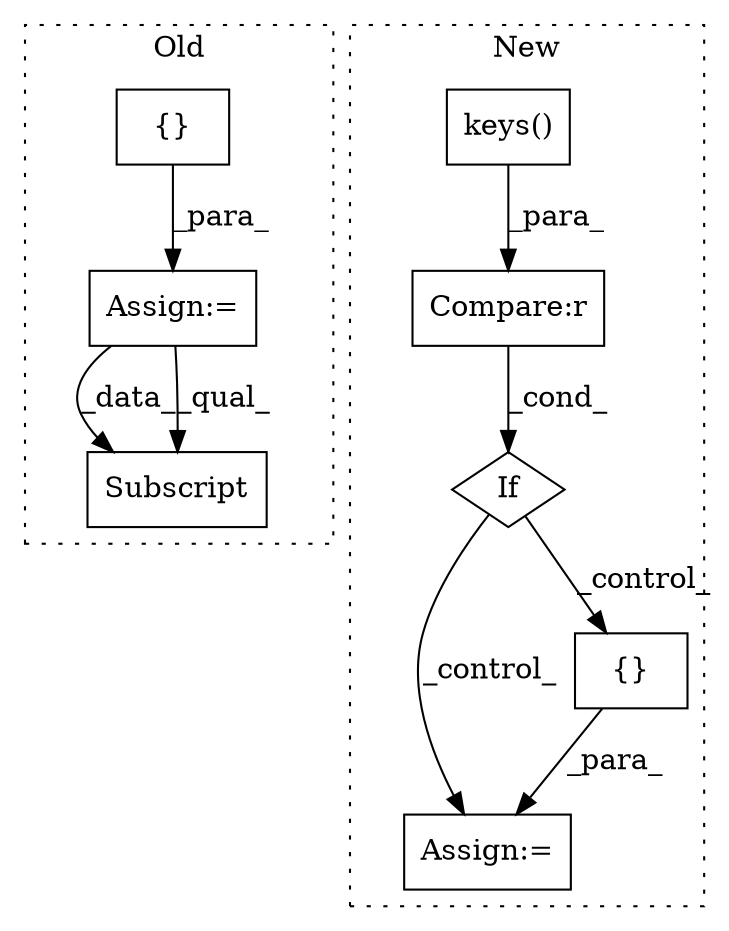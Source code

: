 digraph G {
subgraph cluster0 {
1 [label="{}" a="95" s="2267,2284" l="18,1" shape="box"];
3 [label="Assign:=" a="68" s="2264" l="3" shape="box"];
7 [label="Subscript" a="63" s="2700,0" l="34,0" shape="box"];
label = "Old";
style="dotted";
}
subgraph cluster1 {
2 [label="keys()" a="75" s="2785" l="21" shape="box"];
4 [label="If" a="96" s="2766" l="3" shape="diamond"];
5 [label="Compare:r" a="40" s="2769" l="37" shape="box"];
6 [label="Assign:=" a="68" s="2931" l="3" shape="box"];
8 [label="{}" a="95" s="2934,2979" l="46,1" shape="box"];
label = "New";
style="dotted";
}
1 -> 3 [label="_para_"];
2 -> 5 [label="_para_"];
3 -> 7 [label="_data_"];
3 -> 7 [label="_qual_"];
4 -> 8 [label="_control_"];
4 -> 6 [label="_control_"];
5 -> 4 [label="_cond_"];
8 -> 6 [label="_para_"];
}